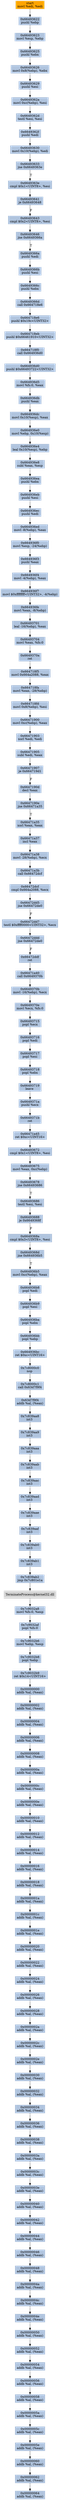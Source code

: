 digraph G {
node[shape=rectangle,style=filled,fillcolor=lightsteelblue,color=lightsteelblue]
bgcolor="transparent"
a0x66493620movl_edi_edi[label="start\nmovl %edi, %edi",color="lightgrey",fillcolor="orange"];
a0x66493622pushl_ebp[label="0x66493622\npushl %ebp"];
a0x66493623movl_esp_ebp[label="0x66493623\nmovl %esp, %ebp"];
a0x66493625pushl_ebx[label="0x66493625\npushl %ebx"];
a0x66493626movl_0x8ebp__ebx[label="0x66493626\nmovl 0x8(%ebp), %ebx"];
a0x66493629pushl_esi[label="0x66493629\npushl %esi"];
a0x6649362amovl_0xcebp__esi[label="0x6649362a\nmovl 0xc(%ebp), %esi"];
a0x6649362dtestl_esi_esi[label="0x6649362d\ntestl %esi, %esi"];
a0x6649362fpushl_edi[label="0x6649362f\npushl %edi"];
a0x66493630movl_0x10ebp__edi[label="0x66493630\nmovl 0x10(%ebp), %edi"];
a0x66493633jne_0x6649363e[label="0x66493633\njne 0x6649363e"];
a0x6649363ecmpl_0x1UINT8_esi[label="0x6649363e\ncmpl $0x1<UINT8>, %esi"];
a0x66493641je_0x66493648[label="0x66493641\nje 0x66493648"];
a0x66493643cmpl_0x2UINT8_esi[label="0x66493643\ncmpl $0x2<UINT8>, %esi"];
a0x66493646jne_0x6649366a[label="0x66493646\njne 0x6649366a"];
a0x6649366apushl_edi[label="0x6649366a\npushl %edi"];
a0x6649366bpushl_esi[label="0x6649366b\npushl %esi"];
a0x6649366cpushl_ebx[label="0x6649366c\npushl %ebx"];
a0x6649366dcall_0x664718e6[label="0x6649366d\ncall 0x664718e6"];
a0x664718e6pushl_0x19cUINT32[label="0x664718e6\npushl $0x19c<UINT32>"];
a0x664718ebpushl_0x66461910UINT32[label="0x664718eb\npushl $0x66461910<UINT32>"];
a0x664718f0call_0x664936d0[label="0x664718f0\ncall 0x664936d0"];
a0x664936d0pushl_0x66493722UINT32[label="0x664936d0\npushl $0x66493722<UINT32>"];
a0x664936d5movl_fs_0_eax[label="0x664936d5\nmovl %fs:0, %eax"];
a0x664936dbpushl_eax[label="0x664936db\npushl %eax"];
a0x664936dcmovl_0x10esp__eax[label="0x664936dc\nmovl 0x10(%esp), %eax"];
a0x664936e0movl_ebp_0x10esp_[label="0x664936e0\nmovl %ebp, 0x10(%esp)"];
a0x664936e4leal_0x10esp__ebp[label="0x664936e4\nleal 0x10(%esp), %ebp"];
a0x664936e8subl_eax_esp[label="0x664936e8\nsubl %eax, %esp"];
a0x664936eapushl_ebx[label="0x664936ea\npushl %ebx"];
a0x664936ebpushl_esi[label="0x664936eb\npushl %esi"];
a0x664936ecpushl_edi[label="0x664936ec\npushl %edi"];
a0x664936edmovl__8ebp__eax[label="0x664936ed\nmovl -8(%ebp), %eax"];
a0x664936f0movl_esp__24ebp_[label="0x664936f0\nmovl %esp, -24(%ebp)"];
a0x664936f3pushl_eax[label="0x664936f3\npushl %eax"];
a0x664936f4movl__4ebp__eax[label="0x664936f4\nmovl -4(%ebp), %eax"];
a0x664936f7movl_0xffffffffUINT32__4ebp_[label="0x664936f7\nmovl $0xffffffff<UINT32>, -4(%ebp)"];
a0x664936femovl_eax__8ebp_[label="0x664936fe\nmovl %eax, -8(%ebp)"];
a0x66493701leal__16ebp__eax[label="0x66493701\nleal -16(%ebp), %eax"];
a0x66493704movl_eax_fs_0[label="0x66493704\nmovl %eax, %fs:0"];
a0x6649370aret[label="0x6649370a\nret"];
a0x664718f5movl_0x664a2088_eax[label="0x664718f5\nmovl 0x664a2088, %eax"];
a0x664718famovl_eax__28ebp_[label="0x664718fa\nmovl %eax, -28(%ebp)"];
a0x664718fdmovl_0x8ebp__esi[label="0x664718fd\nmovl 0x8(%ebp), %esi"];
a0x66471900movl_0xcebp__eax[label="0x66471900\nmovl 0xc(%ebp), %eax"];
a0x66471903xorl_edi_edi[label="0x66471903\nxorl %edi, %edi"];
a0x66471905subl_edi_eax[label="0x66471905\nsubl %edi, %eax"];
a0x66471907je_0x664719d1[label="0x66471907\nje 0x664719d1"];
a0x6647190ddecl_eax[label="0x6647190d\ndecl %eax"];
a0x6647190ejne_0x66471a35[label="0x6647190e\njne 0x66471a35"];
a0x66471a35xorl_eax_eax[label="0x66471a35\nxorl %eax, %eax"];
a0x66471a37incl_eax[label="0x66471a37\nincl %eax"];
a0x66471a38movl__28ebp__ecx[label="0x66471a38\nmovl -28(%ebp), %ecx"];
a0x66471a3bcall_0x66472dcf[label="0x66471a3b\ncall 0x66472dcf"];
a0x66472dcfcmpl_0x664a2088_ecx[label="0x66472dcf\ncmpl 0x664a2088, %ecx"];
a0x66472dd5jne_0x66472de0[label="0x66472dd5\njne 0x66472de0"];
a0x66472dd7testl_0xffff0000UINT32_ecx[label="0x66472dd7\ntestl $0xffff0000<UINT32>, %ecx"];
a0x66472dddjne_0x66472de0[label="0x66472ddd\njne 0x66472de0"];
a0x66472ddfret[label="0x66472ddf\nret"];
a0x66471a40call_0x6649370b[label="0x66471a40\ncall 0x6649370b"];
a0x6649370bmovl__16ebp__ecx[label="0x6649370b\nmovl -16(%ebp), %ecx"];
a0x6649370emovl_ecx_fs_0[label="0x6649370e\nmovl %ecx, %fs:0"];
a0x66493715popl_ecx[label="0x66493715\npopl %ecx"];
a0x66493716popl_edi[label="0x66493716\npopl %edi"];
a0x66493717popl_esi[label="0x66493717\npopl %esi"];
a0x66493718popl_ebx[label="0x66493718\npopl %ebx"];
a0x66493719leave_[label="0x66493719\nleave "];
a0x6649371apushl_ecx[label="0x6649371a\npushl %ecx"];
a0x6649371bret[label="0x6649371b\nret"];
a0x66471a45ret_0xcUINT16[label="0x66471a45\nret $0xc<UINT16>"];
a0x66493672cmpl_0x1UINT8_esi[label="0x66493672\ncmpl $0x1<UINT8>, %esi"];
a0x66493675movl_eax_0xcebp_[label="0x66493675\nmovl %eax, 0xc(%ebp)"];
a0x66493678jne_0x66493686[label="0x66493678\njne 0x66493686"];
a0x66493686testl_esi_esi[label="0x66493686\ntestl %esi, %esi"];
a0x66493688je_0x6649368f[label="0x66493688\nje 0x6649368f"];
a0x6649368acmpl_0x3UINT8_esi[label="0x6649368a\ncmpl $0x3<UINT8>, %esi"];
a0x6649368djne_0x664936b5[label="0x6649368d\njne 0x664936b5"];
a0x664936b5movl_0xcebp__eax[label="0x664936b5\nmovl 0xc(%ebp), %eax"];
a0x664936b8popl_edi[label="0x664936b8\npopl %edi"];
a0x664936b9popl_esi[label="0x664936b9\npopl %esi"];
a0x664936bapopl_ebx[label="0x664936ba\npopl %ebx"];
a0x664936bbpopl_ebp[label="0x664936bb\npopl %ebp"];
a0x664936bcret_0xcUINT16[label="0x664936bc\nret $0xc<UINT16>"];
a0x7c8000c0nop_[label="0x7c8000c0\nnop "];
a0x7c8000c1call_0x63d7f9f4[label="0x7c8000c1\ncall 0x63d7f9f4"];
a0x63d7f9f4addb_al_eax_[label="0x63d7f9f4\naddb %al, (%eax)"];
a0x7c839aa8int3_[label="0x7c839aa8\nint3 "];
a0x7c839aa9int3_[label="0x7c839aa9\nint3 "];
a0x7c839aaaint3_[label="0x7c839aaa\nint3 "];
a0x7c839aabint3_[label="0x7c839aab\nint3 "];
a0x7c839aacint3_[label="0x7c839aac\nint3 "];
a0x7c839aadint3_[label="0x7c839aad\nint3 "];
a0x7c839aaeint3_[label="0x7c839aae\nint3 "];
a0x7c839aafint3_[label="0x7c839aaf\nint3 "];
a0x7c839ab0int3_[label="0x7c839ab0\nint3 "];
a0x7c839ab1int3_[label="0x7c839ab1\nint3 "];
a0x7c839ab2jmp_0x7c801e1a[label="0x7c839ab2\njmp 0x7c801e1a"];
TerminateProcess_kernel32_dll[label="TerminateProcess@kernel32.dll",color="lightgrey",fillcolor="lightgrey"];
a0x7c9032a8movl_fs_0_esp[label="0x7c9032a8\nmovl %fs:0, %esp"];
a0x7c9032afpopl_fs_0[label="0x7c9032af\npopl %fs:0"];
a0x7c9032b6movl_ebp_esp[label="0x7c9032b6\nmovl %ebp, %esp"];
a0x7c9032b8popl_ebp[label="0x7c9032b8\npopl %ebp"];
a0x7c9032b9ret_0x14UINT16[label="0x7c9032b9\nret $0x14<UINT16>"];
a0x00000000addb_al_eax_[label="0x00000000\naddb %al, (%eax)"];
a0x00000002addb_al_eax_[label="0x00000002\naddb %al, (%eax)"];
a0x00000004addb_al_eax_[label="0x00000004\naddb %al, (%eax)"];
a0x00000006addb_al_eax_[label="0x00000006\naddb %al, (%eax)"];
a0x00000008addb_al_eax_[label="0x00000008\naddb %al, (%eax)"];
a0x0000000aaddb_al_eax_[label="0x0000000a\naddb %al, (%eax)"];
a0x0000000caddb_al_eax_[label="0x0000000c\naddb %al, (%eax)"];
a0x0000000eaddb_al_eax_[label="0x0000000e\naddb %al, (%eax)"];
a0x00000010addb_al_eax_[label="0x00000010\naddb %al, (%eax)"];
a0x00000012addb_al_eax_[label="0x00000012\naddb %al, (%eax)"];
a0x00000014addb_al_eax_[label="0x00000014\naddb %al, (%eax)"];
a0x00000016addb_al_eax_[label="0x00000016\naddb %al, (%eax)"];
a0x00000018addb_al_eax_[label="0x00000018\naddb %al, (%eax)"];
a0x0000001aaddb_al_eax_[label="0x0000001a\naddb %al, (%eax)"];
a0x0000001caddb_al_eax_[label="0x0000001c\naddb %al, (%eax)"];
a0x0000001eaddb_al_eax_[label="0x0000001e\naddb %al, (%eax)"];
a0x00000020addb_al_eax_[label="0x00000020\naddb %al, (%eax)"];
a0x00000022addb_al_eax_[label="0x00000022\naddb %al, (%eax)"];
a0x00000024addb_al_eax_[label="0x00000024\naddb %al, (%eax)"];
a0x00000026addb_al_eax_[label="0x00000026\naddb %al, (%eax)"];
a0x00000028addb_al_eax_[label="0x00000028\naddb %al, (%eax)"];
a0x0000002aaddb_al_eax_[label="0x0000002a\naddb %al, (%eax)"];
a0x0000002caddb_al_eax_[label="0x0000002c\naddb %al, (%eax)"];
a0x0000002eaddb_al_eax_[label="0x0000002e\naddb %al, (%eax)"];
a0x00000030addb_al_eax_[label="0x00000030\naddb %al, (%eax)"];
a0x00000032addb_al_eax_[label="0x00000032\naddb %al, (%eax)"];
a0x00000034addb_al_eax_[label="0x00000034\naddb %al, (%eax)"];
a0x00000036addb_al_eax_[label="0x00000036\naddb %al, (%eax)"];
a0x00000038addb_al_eax_[label="0x00000038\naddb %al, (%eax)"];
a0x0000003aaddb_al_eax_[label="0x0000003a\naddb %al, (%eax)"];
a0x0000003caddb_al_eax_[label="0x0000003c\naddb %al, (%eax)"];
a0x0000003eaddb_al_eax_[label="0x0000003e\naddb %al, (%eax)"];
a0x00000040addb_al_eax_[label="0x00000040\naddb %al, (%eax)"];
a0x00000042addb_al_eax_[label="0x00000042\naddb %al, (%eax)"];
a0x00000044addb_al_eax_[label="0x00000044\naddb %al, (%eax)"];
a0x00000046addb_al_eax_[label="0x00000046\naddb %al, (%eax)"];
a0x00000048addb_al_eax_[label="0x00000048\naddb %al, (%eax)"];
a0x0000004aaddb_al_eax_[label="0x0000004a\naddb %al, (%eax)"];
a0x0000004caddb_al_eax_[label="0x0000004c\naddb %al, (%eax)"];
a0x0000004eaddb_al_eax_[label="0x0000004e\naddb %al, (%eax)"];
a0x00000050addb_al_eax_[label="0x00000050\naddb %al, (%eax)"];
a0x00000052addb_al_eax_[label="0x00000052\naddb %al, (%eax)"];
a0x00000054addb_al_eax_[label="0x00000054\naddb %al, (%eax)"];
a0x00000056addb_al_eax_[label="0x00000056\naddb %al, (%eax)"];
a0x00000058addb_al_eax_[label="0x00000058\naddb %al, (%eax)"];
a0x0000005aaddb_al_eax_[label="0x0000005a\naddb %al, (%eax)"];
a0x0000005caddb_al_eax_[label="0x0000005c\naddb %al, (%eax)"];
a0x0000005eaddb_al_eax_[label="0x0000005e\naddb %al, (%eax)"];
a0x00000060addb_al_eax_[label="0x00000060\naddb %al, (%eax)"];
a0x00000062addb_al_eax_[label="0x00000062\naddb %al, (%eax)"];
a0x00000064addb_al_eax_[label="0x00000064\naddb %al, (%eax)"];
a0x66493620movl_edi_edi -> a0x66493622pushl_ebp [color="#000000"];
a0x66493622pushl_ebp -> a0x66493623movl_esp_ebp [color="#000000"];
a0x66493623movl_esp_ebp -> a0x66493625pushl_ebx [color="#000000"];
a0x66493625pushl_ebx -> a0x66493626movl_0x8ebp__ebx [color="#000000"];
a0x66493626movl_0x8ebp__ebx -> a0x66493629pushl_esi [color="#000000"];
a0x66493629pushl_esi -> a0x6649362amovl_0xcebp__esi [color="#000000"];
a0x6649362amovl_0xcebp__esi -> a0x6649362dtestl_esi_esi [color="#000000"];
a0x6649362dtestl_esi_esi -> a0x6649362fpushl_edi [color="#000000"];
a0x6649362fpushl_edi -> a0x66493630movl_0x10ebp__edi [color="#000000"];
a0x66493630movl_0x10ebp__edi -> a0x66493633jne_0x6649363e [color="#000000"];
a0x66493633jne_0x6649363e -> a0x6649363ecmpl_0x1UINT8_esi [color="#000000",label="T"];
a0x6649363ecmpl_0x1UINT8_esi -> a0x66493641je_0x66493648 [color="#000000"];
a0x66493641je_0x66493648 -> a0x66493643cmpl_0x2UINT8_esi [color="#000000",label="F"];
a0x66493643cmpl_0x2UINT8_esi -> a0x66493646jne_0x6649366a [color="#000000"];
a0x66493646jne_0x6649366a -> a0x6649366apushl_edi [color="#000000",label="T"];
a0x6649366apushl_edi -> a0x6649366bpushl_esi [color="#000000"];
a0x6649366bpushl_esi -> a0x6649366cpushl_ebx [color="#000000"];
a0x6649366cpushl_ebx -> a0x6649366dcall_0x664718e6 [color="#000000"];
a0x6649366dcall_0x664718e6 -> a0x664718e6pushl_0x19cUINT32 [color="#000000"];
a0x664718e6pushl_0x19cUINT32 -> a0x664718ebpushl_0x66461910UINT32 [color="#000000"];
a0x664718ebpushl_0x66461910UINT32 -> a0x664718f0call_0x664936d0 [color="#000000"];
a0x664718f0call_0x664936d0 -> a0x664936d0pushl_0x66493722UINT32 [color="#000000"];
a0x664936d0pushl_0x66493722UINT32 -> a0x664936d5movl_fs_0_eax [color="#000000"];
a0x664936d5movl_fs_0_eax -> a0x664936dbpushl_eax [color="#000000"];
a0x664936dbpushl_eax -> a0x664936dcmovl_0x10esp__eax [color="#000000"];
a0x664936dcmovl_0x10esp__eax -> a0x664936e0movl_ebp_0x10esp_ [color="#000000"];
a0x664936e0movl_ebp_0x10esp_ -> a0x664936e4leal_0x10esp__ebp [color="#000000"];
a0x664936e4leal_0x10esp__ebp -> a0x664936e8subl_eax_esp [color="#000000"];
a0x664936e8subl_eax_esp -> a0x664936eapushl_ebx [color="#000000"];
a0x664936eapushl_ebx -> a0x664936ebpushl_esi [color="#000000"];
a0x664936ebpushl_esi -> a0x664936ecpushl_edi [color="#000000"];
a0x664936ecpushl_edi -> a0x664936edmovl__8ebp__eax [color="#000000"];
a0x664936edmovl__8ebp__eax -> a0x664936f0movl_esp__24ebp_ [color="#000000"];
a0x664936f0movl_esp__24ebp_ -> a0x664936f3pushl_eax [color="#000000"];
a0x664936f3pushl_eax -> a0x664936f4movl__4ebp__eax [color="#000000"];
a0x664936f4movl__4ebp__eax -> a0x664936f7movl_0xffffffffUINT32__4ebp_ [color="#000000"];
a0x664936f7movl_0xffffffffUINT32__4ebp_ -> a0x664936femovl_eax__8ebp_ [color="#000000"];
a0x664936femovl_eax__8ebp_ -> a0x66493701leal__16ebp__eax [color="#000000"];
a0x66493701leal__16ebp__eax -> a0x66493704movl_eax_fs_0 [color="#000000"];
a0x66493704movl_eax_fs_0 -> a0x6649370aret [color="#000000"];
a0x6649370aret -> a0x664718f5movl_0x664a2088_eax [color="#000000"];
a0x664718f5movl_0x664a2088_eax -> a0x664718famovl_eax__28ebp_ [color="#000000"];
a0x664718famovl_eax__28ebp_ -> a0x664718fdmovl_0x8ebp__esi [color="#000000"];
a0x664718fdmovl_0x8ebp__esi -> a0x66471900movl_0xcebp__eax [color="#000000"];
a0x66471900movl_0xcebp__eax -> a0x66471903xorl_edi_edi [color="#000000"];
a0x66471903xorl_edi_edi -> a0x66471905subl_edi_eax [color="#000000"];
a0x66471905subl_edi_eax -> a0x66471907je_0x664719d1 [color="#000000"];
a0x66471907je_0x664719d1 -> a0x6647190ddecl_eax [color="#000000",label="F"];
a0x6647190ddecl_eax -> a0x6647190ejne_0x66471a35 [color="#000000"];
a0x6647190ejne_0x66471a35 -> a0x66471a35xorl_eax_eax [color="#000000",label="T"];
a0x66471a35xorl_eax_eax -> a0x66471a37incl_eax [color="#000000"];
a0x66471a37incl_eax -> a0x66471a38movl__28ebp__ecx [color="#000000"];
a0x66471a38movl__28ebp__ecx -> a0x66471a3bcall_0x66472dcf [color="#000000"];
a0x66471a3bcall_0x66472dcf -> a0x66472dcfcmpl_0x664a2088_ecx [color="#000000"];
a0x66472dcfcmpl_0x664a2088_ecx -> a0x66472dd5jne_0x66472de0 [color="#000000"];
a0x66472dd5jne_0x66472de0 -> a0x66472dd7testl_0xffff0000UINT32_ecx [color="#000000",label="F"];
a0x66472dd7testl_0xffff0000UINT32_ecx -> a0x66472dddjne_0x66472de0 [color="#000000"];
a0x66472dddjne_0x66472de0 -> a0x66472ddfret [color="#000000",label="F"];
a0x66472ddfret -> a0x66471a40call_0x6649370b [color="#000000"];
a0x66471a40call_0x6649370b -> a0x6649370bmovl__16ebp__ecx [color="#000000"];
a0x6649370bmovl__16ebp__ecx -> a0x6649370emovl_ecx_fs_0 [color="#000000"];
a0x6649370emovl_ecx_fs_0 -> a0x66493715popl_ecx [color="#000000"];
a0x66493715popl_ecx -> a0x66493716popl_edi [color="#000000"];
a0x66493716popl_edi -> a0x66493717popl_esi [color="#000000"];
a0x66493717popl_esi -> a0x66493718popl_ebx [color="#000000"];
a0x66493718popl_ebx -> a0x66493719leave_ [color="#000000"];
a0x66493719leave_ -> a0x6649371apushl_ecx [color="#000000"];
a0x6649371apushl_ecx -> a0x6649371bret [color="#000000"];
a0x6649371bret -> a0x66471a45ret_0xcUINT16 [color="#000000"];
a0x66471a45ret_0xcUINT16 -> a0x66493672cmpl_0x1UINT8_esi [color="#000000"];
a0x66493672cmpl_0x1UINT8_esi -> a0x66493675movl_eax_0xcebp_ [color="#000000"];
a0x66493675movl_eax_0xcebp_ -> a0x66493678jne_0x66493686 [color="#000000"];
a0x66493678jne_0x66493686 -> a0x66493686testl_esi_esi [color="#000000",label="T"];
a0x66493686testl_esi_esi -> a0x66493688je_0x6649368f [color="#000000"];
a0x66493688je_0x6649368f -> a0x6649368acmpl_0x3UINT8_esi [color="#000000",label="F"];
a0x6649368acmpl_0x3UINT8_esi -> a0x6649368djne_0x664936b5 [color="#000000"];
a0x6649368djne_0x664936b5 -> a0x664936b5movl_0xcebp__eax [color="#000000",label="T"];
a0x664936b5movl_0xcebp__eax -> a0x664936b8popl_edi [color="#000000"];
a0x664936b8popl_edi -> a0x664936b9popl_esi [color="#000000"];
a0x664936b9popl_esi -> a0x664936bapopl_ebx [color="#000000"];
a0x664936bapopl_ebx -> a0x664936bbpopl_ebp [color="#000000"];
a0x664936bbpopl_ebp -> a0x664936bcret_0xcUINT16 [color="#000000"];
a0x664936bcret_0xcUINT16 -> a0x7c8000c0nop_ [color="#000000"];
a0x7c8000c0nop_ -> a0x7c8000c1call_0x63d7f9f4 [color="#000000"];
a0x7c8000c1call_0x63d7f9f4 -> a0x63d7f9f4addb_al_eax_ [color="#000000"];
a0x63d7f9f4addb_al_eax_ -> a0x7c839aa8int3_ [color="#000000"];
a0x7c839aa8int3_ -> a0x7c839aa9int3_ [color="#000000"];
a0x7c839aa9int3_ -> a0x7c839aaaint3_ [color="#000000"];
a0x7c839aaaint3_ -> a0x7c839aabint3_ [color="#000000"];
a0x7c839aabint3_ -> a0x7c839aacint3_ [color="#000000"];
a0x7c839aacint3_ -> a0x7c839aadint3_ [color="#000000"];
a0x7c839aadint3_ -> a0x7c839aaeint3_ [color="#000000"];
a0x7c839aaeint3_ -> a0x7c839aafint3_ [color="#000000"];
a0x7c839aafint3_ -> a0x7c839ab0int3_ [color="#000000"];
a0x7c839ab0int3_ -> a0x7c839ab1int3_ [color="#000000"];
a0x7c839ab1int3_ -> a0x7c839ab2jmp_0x7c801e1a [color="#000000"];
a0x7c839ab2jmp_0x7c801e1a -> TerminateProcess_kernel32_dll [color="#000000"];
TerminateProcess_kernel32_dll -> a0x7c9032a8movl_fs_0_esp [color="#000000"];
a0x7c9032a8movl_fs_0_esp -> a0x7c9032afpopl_fs_0 [color="#000000"];
a0x7c9032afpopl_fs_0 -> a0x7c9032b6movl_ebp_esp [color="#000000"];
a0x7c9032b6movl_ebp_esp -> a0x7c9032b8popl_ebp [color="#000000"];
a0x7c9032b8popl_ebp -> a0x7c9032b9ret_0x14UINT16 [color="#000000"];
a0x7c9032b9ret_0x14UINT16 -> a0x00000000addb_al_eax_ [color="#000000"];
a0x00000000addb_al_eax_ -> a0x00000002addb_al_eax_ [color="#000000"];
a0x00000002addb_al_eax_ -> a0x00000004addb_al_eax_ [color="#000000"];
a0x00000004addb_al_eax_ -> a0x00000006addb_al_eax_ [color="#000000"];
a0x00000006addb_al_eax_ -> a0x00000008addb_al_eax_ [color="#000000"];
a0x00000008addb_al_eax_ -> a0x0000000aaddb_al_eax_ [color="#000000"];
a0x0000000aaddb_al_eax_ -> a0x0000000caddb_al_eax_ [color="#000000"];
a0x0000000caddb_al_eax_ -> a0x0000000eaddb_al_eax_ [color="#000000"];
a0x0000000eaddb_al_eax_ -> a0x00000010addb_al_eax_ [color="#000000"];
a0x00000010addb_al_eax_ -> a0x00000012addb_al_eax_ [color="#000000"];
a0x00000012addb_al_eax_ -> a0x00000014addb_al_eax_ [color="#000000"];
a0x00000014addb_al_eax_ -> a0x00000016addb_al_eax_ [color="#000000"];
a0x00000016addb_al_eax_ -> a0x00000018addb_al_eax_ [color="#000000"];
a0x00000018addb_al_eax_ -> a0x0000001aaddb_al_eax_ [color="#000000"];
a0x0000001aaddb_al_eax_ -> a0x0000001caddb_al_eax_ [color="#000000"];
a0x0000001caddb_al_eax_ -> a0x0000001eaddb_al_eax_ [color="#000000"];
a0x0000001eaddb_al_eax_ -> a0x00000020addb_al_eax_ [color="#000000"];
a0x00000020addb_al_eax_ -> a0x00000022addb_al_eax_ [color="#000000"];
a0x00000022addb_al_eax_ -> a0x00000024addb_al_eax_ [color="#000000"];
a0x00000024addb_al_eax_ -> a0x00000026addb_al_eax_ [color="#000000"];
a0x00000026addb_al_eax_ -> a0x00000028addb_al_eax_ [color="#000000"];
a0x00000028addb_al_eax_ -> a0x0000002aaddb_al_eax_ [color="#000000"];
a0x0000002aaddb_al_eax_ -> a0x0000002caddb_al_eax_ [color="#000000"];
a0x0000002caddb_al_eax_ -> a0x0000002eaddb_al_eax_ [color="#000000"];
a0x0000002eaddb_al_eax_ -> a0x00000030addb_al_eax_ [color="#000000"];
a0x00000030addb_al_eax_ -> a0x00000032addb_al_eax_ [color="#000000"];
a0x00000032addb_al_eax_ -> a0x00000034addb_al_eax_ [color="#000000"];
a0x00000034addb_al_eax_ -> a0x00000036addb_al_eax_ [color="#000000"];
a0x00000036addb_al_eax_ -> a0x00000038addb_al_eax_ [color="#000000"];
a0x00000038addb_al_eax_ -> a0x0000003aaddb_al_eax_ [color="#000000"];
a0x0000003aaddb_al_eax_ -> a0x0000003caddb_al_eax_ [color="#000000"];
a0x0000003caddb_al_eax_ -> a0x0000003eaddb_al_eax_ [color="#000000"];
a0x0000003eaddb_al_eax_ -> a0x00000040addb_al_eax_ [color="#000000"];
a0x00000040addb_al_eax_ -> a0x00000042addb_al_eax_ [color="#000000"];
a0x00000042addb_al_eax_ -> a0x00000044addb_al_eax_ [color="#000000"];
a0x00000044addb_al_eax_ -> a0x00000046addb_al_eax_ [color="#000000"];
a0x00000046addb_al_eax_ -> a0x00000048addb_al_eax_ [color="#000000"];
a0x00000048addb_al_eax_ -> a0x0000004aaddb_al_eax_ [color="#000000"];
a0x0000004aaddb_al_eax_ -> a0x0000004caddb_al_eax_ [color="#000000"];
a0x0000004caddb_al_eax_ -> a0x0000004eaddb_al_eax_ [color="#000000"];
a0x0000004eaddb_al_eax_ -> a0x00000050addb_al_eax_ [color="#000000"];
a0x00000050addb_al_eax_ -> a0x00000052addb_al_eax_ [color="#000000"];
a0x00000052addb_al_eax_ -> a0x00000054addb_al_eax_ [color="#000000"];
a0x00000054addb_al_eax_ -> a0x00000056addb_al_eax_ [color="#000000"];
a0x00000056addb_al_eax_ -> a0x00000058addb_al_eax_ [color="#000000"];
a0x00000058addb_al_eax_ -> a0x0000005aaddb_al_eax_ [color="#000000"];
a0x0000005aaddb_al_eax_ -> a0x0000005caddb_al_eax_ [color="#000000"];
a0x0000005caddb_al_eax_ -> a0x0000005eaddb_al_eax_ [color="#000000"];
a0x0000005eaddb_al_eax_ -> a0x00000060addb_al_eax_ [color="#000000"];
a0x00000060addb_al_eax_ -> a0x00000062addb_al_eax_ [color="#000000"];
a0x00000062addb_al_eax_ -> a0x00000064addb_al_eax_ [color="#000000"];
}
